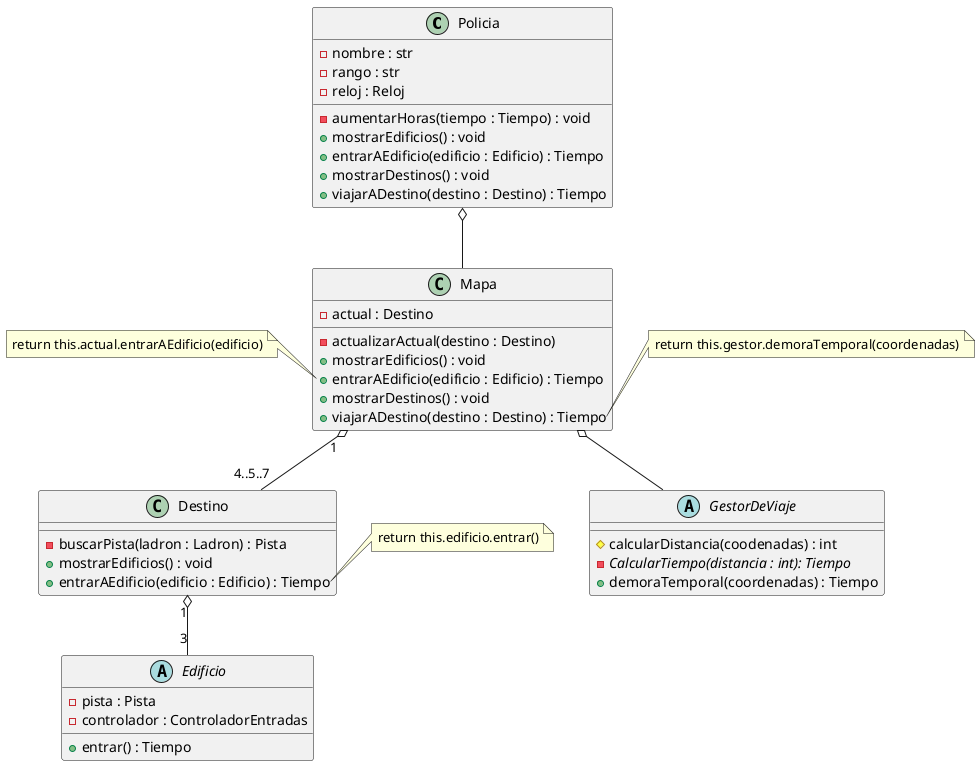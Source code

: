 @startuml

class Policia{
    - nombre : str
    - rango : str
    - reloj : Reloj
    - aumentarHoras(tiempo : Tiempo) : void
    + mostrarEdificios() : void
    + entrarAEdificio(edificio : Edificio) : Tiempo
    + mostrarDestinos() : void
    + viajarADestino(destino : Destino) : Tiempo
}

class Mapa{
    - actual : Destino
    - actualizarActual(destino : Destino)
    + mostrarEdificios() : void
    + entrarAEdificio(edificio : Edificio) : Tiempo
    + mostrarDestinos() : void
    + viajarADestino(destino : Destino) : Tiempo
}

class Destino{
    - buscarPista(ladron : Ladron) : Pista
    + mostrarEdificios() : void
    + entrarAEdificio(edificio : Edificio) : Tiempo
}

abstract Edificio{
    - pista : Pista
    - controlador : ControladorEntradas
    + entrar() : Tiempo
}

abstract GestorDeViaje{
    # calcularDistancia(coodenadas) : int
    - {abstract} CalcularTiempo(distancia : int): Tiempo
    + demoraTemporal(coordenadas) : Tiempo
}

note right of Mapa::viajarADestino
    return this.gestor.demoraTemporal(coordenadas)
end note

note left of Mapa::entrarAEdificio
    return this.actual.entrarAEdificio(edificio)
end note

note right of Destino::entrarAEdificio
    return this.edificio.entrar()
end note

Policia o-- Mapa
Mapa "1" o-- "4..5..7" Destino
Destino "1" o-- "3" Edificio

Mapa o-- GestorDeViaje


@enduml

